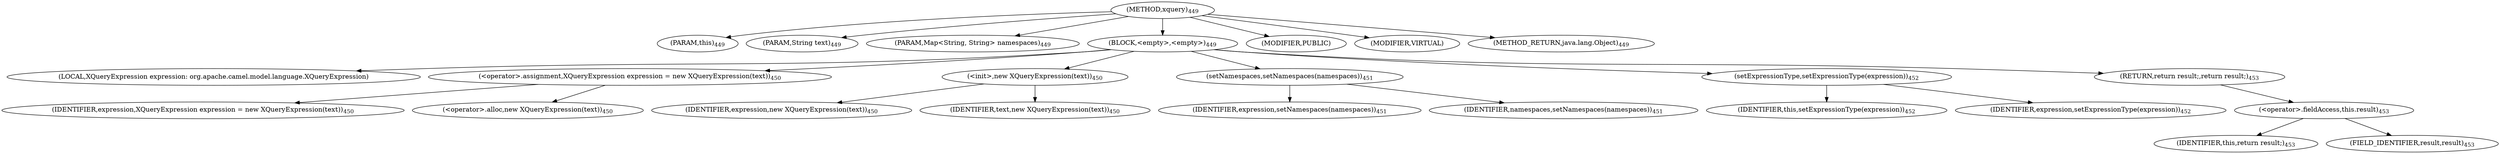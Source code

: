 digraph "xquery" {  
"651" [label = <(METHOD,xquery)<SUB>449</SUB>> ]
"100" [label = <(PARAM,this)<SUB>449</SUB>> ]
"652" [label = <(PARAM,String text)<SUB>449</SUB>> ]
"653" [label = <(PARAM,Map&lt;String, String&gt; namespaces)<SUB>449</SUB>> ]
"654" [label = <(BLOCK,&lt;empty&gt;,&lt;empty&gt;)<SUB>449</SUB>> ]
"98" [label = <(LOCAL,XQueryExpression expression: org.apache.camel.model.language.XQueryExpression)> ]
"655" [label = <(&lt;operator&gt;.assignment,XQueryExpression expression = new XQueryExpression(text))<SUB>450</SUB>> ]
"656" [label = <(IDENTIFIER,expression,XQueryExpression expression = new XQueryExpression(text))<SUB>450</SUB>> ]
"657" [label = <(&lt;operator&gt;.alloc,new XQueryExpression(text))<SUB>450</SUB>> ]
"658" [label = <(&lt;init&gt;,new XQueryExpression(text))<SUB>450</SUB>> ]
"97" [label = <(IDENTIFIER,expression,new XQueryExpression(text))<SUB>450</SUB>> ]
"659" [label = <(IDENTIFIER,text,new XQueryExpression(text))<SUB>450</SUB>> ]
"660" [label = <(setNamespaces,setNamespaces(namespaces))<SUB>451</SUB>> ]
"661" [label = <(IDENTIFIER,expression,setNamespaces(namespaces))<SUB>451</SUB>> ]
"662" [label = <(IDENTIFIER,namespaces,setNamespaces(namespaces))<SUB>451</SUB>> ]
"663" [label = <(setExpressionType,setExpressionType(expression))<SUB>452</SUB>> ]
"99" [label = <(IDENTIFIER,this,setExpressionType(expression))<SUB>452</SUB>> ]
"664" [label = <(IDENTIFIER,expression,setExpressionType(expression))<SUB>452</SUB>> ]
"665" [label = <(RETURN,return result;,return result;)<SUB>453</SUB>> ]
"666" [label = <(&lt;operator&gt;.fieldAccess,this.result)<SUB>453</SUB>> ]
"667" [label = <(IDENTIFIER,this,return result;)<SUB>453</SUB>> ]
"668" [label = <(FIELD_IDENTIFIER,result,result)<SUB>453</SUB>> ]
"669" [label = <(MODIFIER,PUBLIC)> ]
"670" [label = <(MODIFIER,VIRTUAL)> ]
"671" [label = <(METHOD_RETURN,java.lang.Object)<SUB>449</SUB>> ]
  "651" -> "100" 
  "651" -> "652" 
  "651" -> "653" 
  "651" -> "654" 
  "651" -> "669" 
  "651" -> "670" 
  "651" -> "671" 
  "654" -> "98" 
  "654" -> "655" 
  "654" -> "658" 
  "654" -> "660" 
  "654" -> "663" 
  "654" -> "665" 
  "655" -> "656" 
  "655" -> "657" 
  "658" -> "97" 
  "658" -> "659" 
  "660" -> "661" 
  "660" -> "662" 
  "663" -> "99" 
  "663" -> "664" 
  "665" -> "666" 
  "666" -> "667" 
  "666" -> "668" 
}
